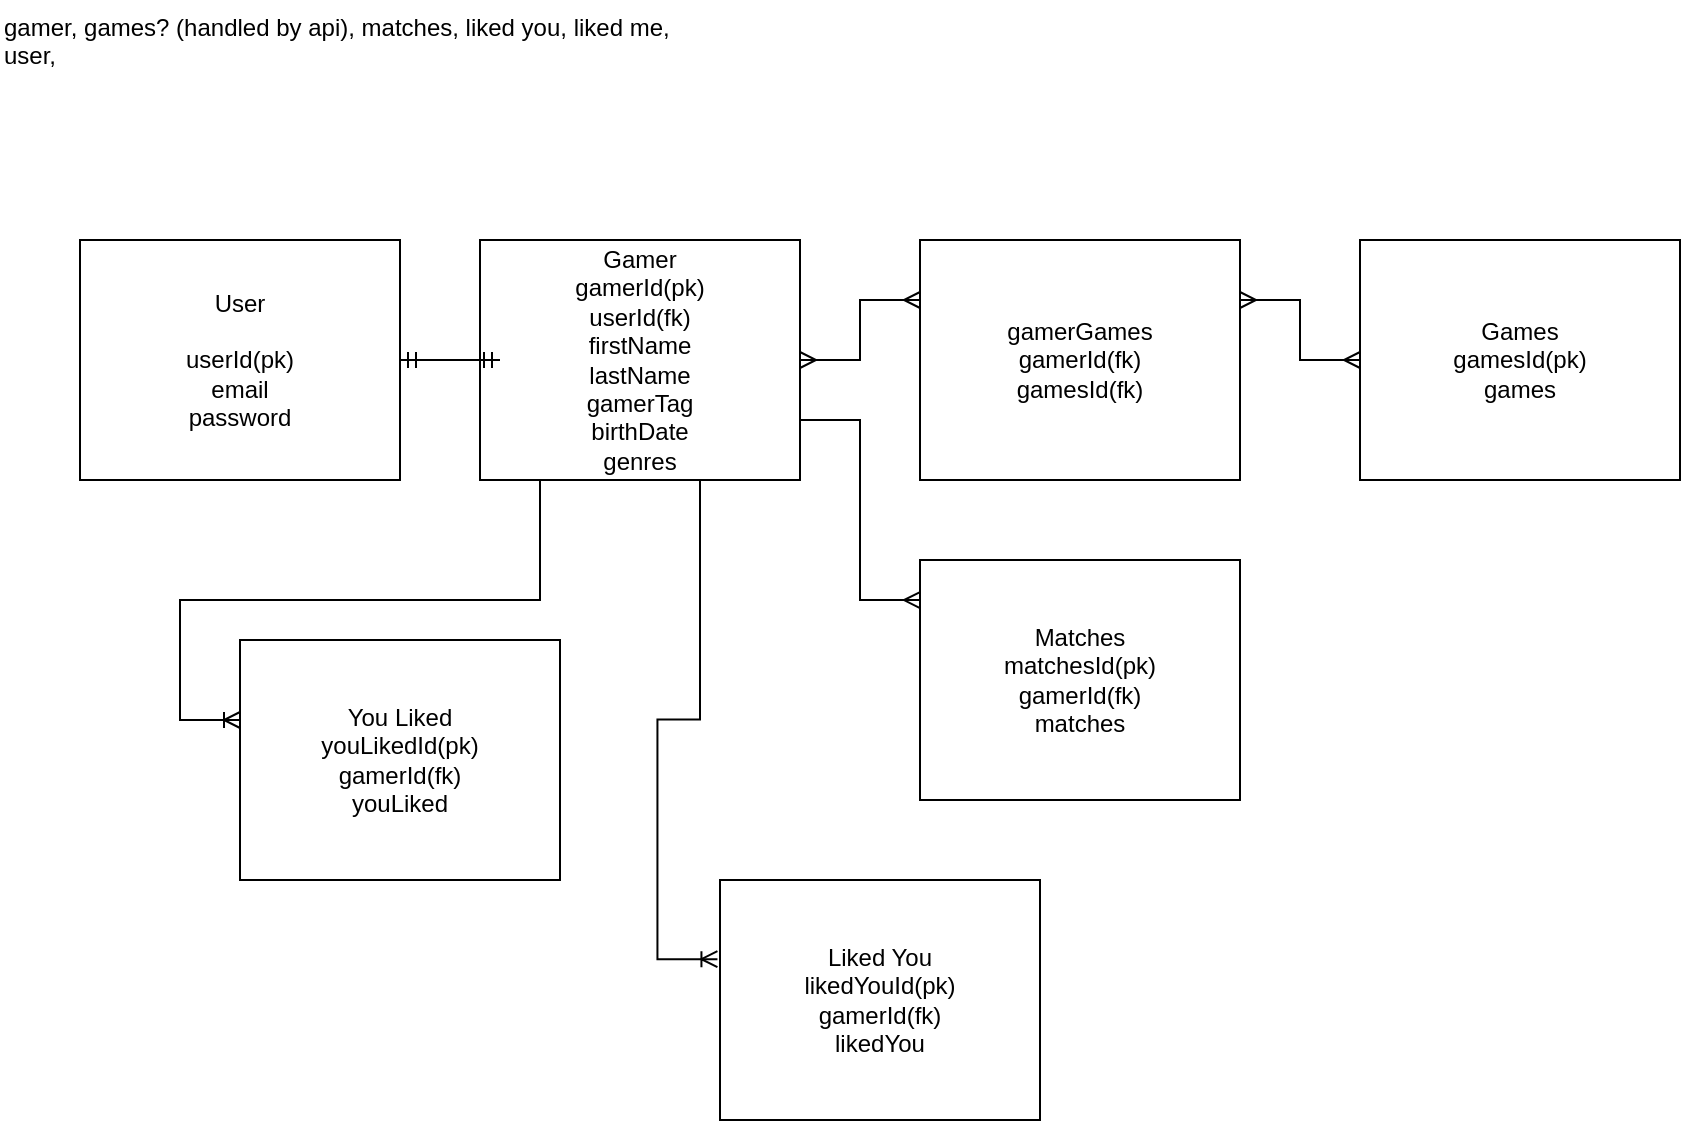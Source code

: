 <mxfile version="21.3.4" type="device">
  <diagram name="Page-1" id="XJ1ZkM-qjGJ42IzvbAsi">
    <mxGraphModel dx="936" dy="547" grid="1" gridSize="10" guides="1" tooltips="1" connect="1" arrows="1" fold="1" page="1" pageScale="1" pageWidth="850" pageHeight="1100" math="0" shadow="0">
      <root>
        <mxCell id="0" />
        <mxCell id="1" parent="0" />
        <mxCell id="8MtfA58x22x18pHc_ZFs-1" value="&lt;span id=&quot;docs-internal-guid-e8bd23b9-7fff-a295-cead-702f7f2e3db3&quot;&gt;&lt;/span&gt;&lt;span id=&quot;docs-internal-guid-e8bd23b9-7fff-a295-cead-702f7f2e3db3&quot;&gt;&lt;/span&gt;" style="text;html=1;align=center;verticalAlign=middle;resizable=0;points=[];autosize=1;strokeColor=none;fillColor=none;" vertex="1" parent="1">
          <mxGeometry x="220" y="40" width="20" height="10" as="geometry" />
        </mxCell>
        <mxCell id="8MtfA58x22x18pHc_ZFs-9" value="gamer, games? (handled by api), matches, liked you, liked me, user," style="text;whiteSpace=wrap;html=1;" vertex="1" parent="1">
          <mxGeometry width="360" height="40" as="geometry" />
        </mxCell>
        <mxCell id="8MtfA58x22x18pHc_ZFs-10" value="User&lt;br&gt;&lt;br&gt;userId(pk)&lt;br&gt;&lt;div style=&quot;&quot;&gt;email&lt;/div&gt;&lt;div style=&quot;&quot;&gt;password&lt;/div&gt;" style="rounded=0;whiteSpace=wrap;html=1;align=center;" vertex="1" parent="1">
          <mxGeometry x="40" y="120" width="160" height="120" as="geometry" />
        </mxCell>
        <mxCell id="8MtfA58x22x18pHc_ZFs-11" value="Gamer&lt;br&gt;gamerId(pk)&lt;br&gt;userId(fk)&lt;br&gt;firstName&lt;br&gt;lastName&lt;br&gt;gamerTag&lt;br&gt;birthDate&lt;br&gt;genres" style="rounded=0;whiteSpace=wrap;html=1;" vertex="1" parent="1">
          <mxGeometry x="240" y="120" width="160" height="120" as="geometry" />
        </mxCell>
        <mxCell id="8MtfA58x22x18pHc_ZFs-12" value="Games&lt;br&gt;gamesId(pk)&lt;br&gt;games" style="rounded=0;whiteSpace=wrap;html=1;" vertex="1" parent="1">
          <mxGeometry x="680" y="120" width="160" height="120" as="geometry" />
        </mxCell>
        <mxCell id="8MtfA58x22x18pHc_ZFs-13" value="gamerGames&lt;br&gt;gamerId(fk)&lt;br&gt;gamesId(fk)&lt;br&gt;" style="rounded=0;whiteSpace=wrap;html=1;" vertex="1" parent="1">
          <mxGeometry x="460" y="120" width="160" height="120" as="geometry" />
        </mxCell>
        <mxCell id="8MtfA58x22x18pHc_ZFs-19" value="" style="edgeStyle=entityRelationEdgeStyle;fontSize=12;html=1;endArrow=ERmany;startArrow=ERmany;rounded=0;exitX=1;exitY=0.5;exitDx=0;exitDy=0;entryX=0;entryY=0.25;entryDx=0;entryDy=0;" edge="1" parent="1" source="8MtfA58x22x18pHc_ZFs-11" target="8MtfA58x22x18pHc_ZFs-13">
          <mxGeometry width="100" height="100" relative="1" as="geometry">
            <mxPoint x="360" y="420" as="sourcePoint" />
            <mxPoint x="460" y="320" as="targetPoint" />
          </mxGeometry>
        </mxCell>
        <mxCell id="8MtfA58x22x18pHc_ZFs-20" value="" style="edgeStyle=entityRelationEdgeStyle;fontSize=12;html=1;endArrow=ERmany;startArrow=ERmany;rounded=0;entryX=0;entryY=0.5;entryDx=0;entryDy=0;exitX=1;exitY=0.25;exitDx=0;exitDy=0;" edge="1" parent="1" source="8MtfA58x22x18pHc_ZFs-13" target="8MtfA58x22x18pHc_ZFs-12">
          <mxGeometry width="100" height="100" relative="1" as="geometry">
            <mxPoint x="620" y="320" as="sourcePoint" />
            <mxPoint x="720" y="220" as="targetPoint" />
          </mxGeometry>
        </mxCell>
        <mxCell id="8MtfA58x22x18pHc_ZFs-21" value="" style="edgeStyle=entityRelationEdgeStyle;fontSize=12;html=1;endArrow=ERmandOne;startArrow=ERmandOne;rounded=0;exitX=1;exitY=0.5;exitDx=0;exitDy=0;" edge="1" parent="1" source="8MtfA58x22x18pHc_ZFs-10">
          <mxGeometry width="100" height="100" relative="1" as="geometry">
            <mxPoint x="290" y="380" as="sourcePoint" />
            <mxPoint x="250" y="180" as="targetPoint" />
          </mxGeometry>
        </mxCell>
        <mxCell id="8MtfA58x22x18pHc_ZFs-25" value="Matches&lt;br&gt;matchesId(pk)&lt;br&gt;gamerId(fk)&lt;br&gt;matches" style="rounded=0;whiteSpace=wrap;html=1;" vertex="1" parent="1">
          <mxGeometry x="460" y="280" width="160" height="120" as="geometry" />
        </mxCell>
        <mxCell id="8MtfA58x22x18pHc_ZFs-27" value="You Liked&lt;br&gt;youLikedId(pk)&lt;br&gt;gamerId(fk)&lt;br&gt;youLiked" style="rounded=0;whiteSpace=wrap;html=1;" vertex="1" parent="1">
          <mxGeometry x="120" y="320" width="160" height="120" as="geometry" />
        </mxCell>
        <mxCell id="8MtfA58x22x18pHc_ZFs-28" value="" style="edgeStyle=entityRelationEdgeStyle;fontSize=12;html=1;endArrow=ERoneToMany;rounded=0;" edge="1" parent="1">
          <mxGeometry width="100" height="100" relative="1" as="geometry">
            <mxPoint x="240" y="240" as="sourcePoint" />
            <mxPoint x="120" y="360" as="targetPoint" />
          </mxGeometry>
        </mxCell>
        <mxCell id="8MtfA58x22x18pHc_ZFs-29" value="Liked You&lt;br&gt;likedYouId(pk)&lt;br&gt;gamerId(fk)&lt;br&gt;likedYou" style="rounded=0;whiteSpace=wrap;html=1;" vertex="1" parent="1">
          <mxGeometry x="360" y="440" width="160" height="120" as="geometry" />
        </mxCell>
        <mxCell id="8MtfA58x22x18pHc_ZFs-32" value="" style="edgeStyle=entityRelationEdgeStyle;fontSize=12;html=1;endArrow=ERoneToMany;rounded=0;entryX=-0.008;entryY=0.33;entryDx=0;entryDy=0;entryPerimeter=0;exitX=0.5;exitY=1;exitDx=0;exitDy=0;" edge="1" parent="1" source="8MtfA58x22x18pHc_ZFs-11" target="8MtfA58x22x18pHc_ZFs-29">
          <mxGeometry width="100" height="100" relative="1" as="geometry">
            <mxPoint x="330" y="300" as="sourcePoint" />
            <mxPoint x="30" y="500" as="targetPoint" />
          </mxGeometry>
        </mxCell>
        <mxCell id="8MtfA58x22x18pHc_ZFs-33" value="" style="edgeStyle=entityRelationEdgeStyle;fontSize=12;html=1;endArrow=ERmany;rounded=0;entryX=0;entryY=0.167;entryDx=0;entryDy=0;entryPerimeter=0;exitX=1;exitY=0.75;exitDx=0;exitDy=0;" edge="1" parent="1" source="8MtfA58x22x18pHc_ZFs-11" target="8MtfA58x22x18pHc_ZFs-25">
          <mxGeometry width="100" height="100" relative="1" as="geometry">
            <mxPoint x="340" y="380" as="sourcePoint" />
            <mxPoint x="440" y="280" as="targetPoint" />
          </mxGeometry>
        </mxCell>
      </root>
    </mxGraphModel>
  </diagram>
</mxfile>
